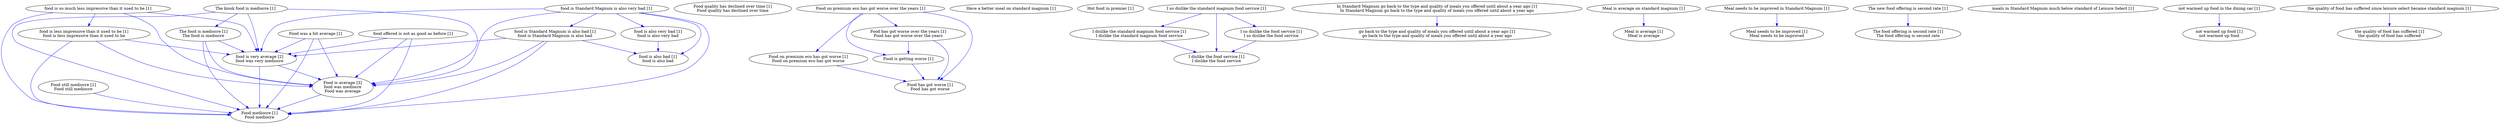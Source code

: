 digraph collapsedGraph {
"Food is average [3]\nfood was mediocre\nFood was average""food is very average [2]\nfood was very mediocre""Food still mediocre [1]\nFood still mediocre""Food mediocre [1]\nFood mediocre""Food quality has declined over time [1]\nFood quality has declined over time""Food is getting worse [1]""Food on premium eco has got worse over the years [1]""Food on premium eco has got worse [1]\nFood on premium eco has got worse""Food has got worse [1]\nFood has got worse""Food has got worse over the years [1]\nFood has got worse over the years""Food was a bit average [1]""Have a better meal on standard magnum [1]""Hot food in premier [1]""I so dislike the standard magnum food service [1]""I dislike the standard magnum food service [1]\nI dislike the standard magnum food service""I dislike the food service [1]\nI dislike the food service""I so dislike the food service [1]\nI so dislike the food service""In Standard Magnum go back to the type and quality of meals you offered until about a year ago [1]\nIn Standard Magnum go back to the type and quality of meals you offered until about a year ago""go back to the type and quality of meals you offered until about a year ago [1]\ngo back to the type and quality of meals you offered until about a year ago""Meal is average on standard magnum [1]""Meal is average [1]\nMeal is average""Meal needs to be improved in Standard Magnum [1]""Meal needs to be improved [1]\nMeal needs to be improved""The kiosk food is mediocre [1]""The food is mediocre [1]\nThe food is mediocre""The new food offering is second rate [1]""The food offering is second rate [1]\nThe food offering is second rate""food is Standard Magnum is also very bad [1]""food is Standard Magnum is also bad [1]\nfood is Standard Magnum is also bad""food is also bad [1]\nfood is also bad""food is also very bad [1]\nfood is also very bad""food is so much less impressive than it used to be [1]""food is less impressive than it used to be [1]\nfood is less impressive than it used to be""food offered is not as good as before [1]""meals in Standard Magnum much below standard of Leisure Select [1]""not warmed up food in the dining car [1]""not warmed up food [1]\nnot warmed up food""the quality of food has suffered since leisure select became standard magnum [1]""the quality of food has suffered [1]\nthe quality of food has suffered""The food is mediocre [1]\nThe food is mediocre" -> "Food is average [3]\nfood was mediocre\nFood was average" [color=blue]
"food is Standard Magnum is also very bad [1]" -> "Food mediocre [1]\nFood mediocre" [color=blue]
"food is Standard Magnum is also bad [1]\nfood is Standard Magnum is also bad" -> "Food mediocre [1]\nFood mediocre" [color=blue]
"food is Standard Magnum is also bad [1]\nfood is Standard Magnum is also bad" -> "food is very average [2]\nfood was very mediocre" [color=blue]
"food is Standard Magnum is also bad [1]\nfood is Standard Magnum is also bad" -> "Food is average [3]\nfood was mediocre\nFood was average" [color=blue]
"food is so much less impressive than it used to be [1]" -> "Food is average [3]\nfood was mediocre\nFood was average" [color=blue]
"food is Standard Magnum is also very bad [1]" -> "Food is average [3]\nfood was mediocre\nFood was average" [color=blue]
"The food is mediocre [1]\nThe food is mediocre" -> "Food mediocre [1]\nFood mediocre" [color=blue]
"food is Standard Magnum is also very bad [1]" -> "food is very average [2]\nfood was very mediocre" [color=blue]
"food is so much less impressive than it used to be [1]" -> "Food mediocre [1]\nFood mediocre" [color=blue]
"food is very average [2]\nfood was very mediocre" -> "Food mediocre [1]\nFood mediocre" [color=blue]
"food is very average [2]\nfood was very mediocre" -> "Food is average [3]\nfood was mediocre\nFood was average" [color=blue]
"Food was a bit average [1]" -> "Food mediocre [1]\nFood mediocre" [color=blue]
"food offered is not as good as before [1]" -> "Food is average [3]\nfood was mediocre\nFood was average" [color=blue]
"Food was a bit average [1]" -> "Food is average [3]\nfood was mediocre\nFood was average" [color=blue]
"food offered is not as good as before [1]" -> "Food mediocre [1]\nFood mediocre" [color=blue]
"Food on premium eco has got worse over the years [1]" -> "Food is getting worse [1]" [color=blue]
"food is less impressive than it used to be [1]\nfood is less impressive than it used to be" -> "Food is average [3]\nfood was mediocre\nFood was average" [color=blue]
"food is so much less impressive than it used to be [1]" -> "food is very average [2]\nfood was very mediocre" [color=blue]
"Food is average [3]\nfood was mediocre\nFood was average" -> "Food mediocre [1]\nFood mediocre" [color=blue]
"food is less impressive than it used to be [1]\nfood is less impressive than it used to be" -> "Food mediocre [1]\nFood mediocre" [color=blue]
"The food is mediocre [1]\nThe food is mediocre" -> "food is very average [2]\nfood was very mediocre" [color=blue]
"Food was a bit average [1]" -> "food is very average [2]\nfood was very mediocre" [color=blue]
"Food is getting worse [1]" -> "Food has got worse [1]\nFood has got worse" [color=blue]
"food is less impressive than it used to be [1]\nfood is less impressive than it used to be" -> "food is very average [2]\nfood was very mediocre" [color=blue]
"The kiosk food is mediocre [1]" -> "Food is average [3]\nfood was mediocre\nFood was average" [color=blue]
"The kiosk food is mediocre [1]" -> "food is very average [2]\nfood was very mediocre" [color=blue]
"The kiosk food is mediocre [1]" -> "Food mediocre [1]\nFood mediocre" [color=blue]
"food offered is not as good as before [1]" -> "food is very average [2]\nfood was very mediocre" [color=blue]
"Food has got worse over the years [1]\nFood has got worse over the years" -> "Food is getting worse [1]" [color=blue]
"Food still mediocre [1]\nFood still mediocre" -> "Food mediocre [1]\nFood mediocre" [color=blue]
"Food on premium eco has got worse over the years [1]" -> "Food on premium eco has got worse [1]\nFood on premium eco has got worse" [color=blue]
"Food on premium eco has got worse [1]\nFood on premium eco has got worse" -> "Food has got worse [1]\nFood has got worse" [color=blue]
"Food on premium eco has got worse over the years [1]" -> "Food has got worse over the years [1]\nFood has got worse over the years" [color=blue]
"Food has got worse over the years [1]\nFood has got worse over the years" -> "Food has got worse [1]\nFood has got worse" [color=blue]
"Food on premium eco has got worse over the years [1]" -> "Food has got worse [1]\nFood has got worse" [color=blue]
"I so dislike the standard magnum food service [1]" -> "I dislike the standard magnum food service [1]\nI dislike the standard magnum food service" [color=blue]
"I dislike the standard magnum food service [1]\nI dislike the standard magnum food service" -> "I dislike the food service [1]\nI dislike the food service" [color=blue]
"I so dislike the standard magnum food service [1]" -> "I so dislike the food service [1]\nI so dislike the food service" [color=blue]
"I so dislike the food service [1]\nI so dislike the food service" -> "I dislike the food service [1]\nI dislike the food service" [color=blue]
"I so dislike the standard magnum food service [1]" -> "I dislike the food service [1]\nI dislike the food service" [color=blue]
"In Standard Magnum go back to the type and quality of meals you offered until about a year ago [1]\nIn Standard Magnum go back to the type and quality of meals you offered until about a year ago" -> "go back to the type and quality of meals you offered until about a year ago [1]\ngo back to the type and quality of meals you offered until about a year ago" [color=blue]
"Meal is average on standard magnum [1]" -> "Meal is average [1]\nMeal is average" [color=blue]
"Meal needs to be improved in Standard Magnum [1]" -> "Meal needs to be improved [1]\nMeal needs to be improved" [color=blue]
"The kiosk food is mediocre [1]" -> "The food is mediocre [1]\nThe food is mediocre" [color=blue]
"The new food offering is second rate [1]" -> "The food offering is second rate [1]\nThe food offering is second rate" [color=blue]
"food is Standard Magnum is also very bad [1]" -> "food is Standard Magnum is also bad [1]\nfood is Standard Magnum is also bad" [color=blue]
"food is Standard Magnum is also bad [1]\nfood is Standard Magnum is also bad" -> "food is also bad [1]\nfood is also bad" [color=blue]
"food is Standard Magnum is also very bad [1]" -> "food is also very bad [1]\nfood is also very bad" [color=blue]
"food is also very bad [1]\nfood is also very bad" -> "food is also bad [1]\nfood is also bad" [color=blue]
"food is Standard Magnum is also very bad [1]" -> "food is also bad [1]\nfood is also bad" [color=blue]
"food is so much less impressive than it used to be [1]" -> "food is less impressive than it used to be [1]\nfood is less impressive than it used to be" [color=blue]
"not warmed up food in the dining car [1]" -> "not warmed up food [1]\nnot warmed up food" [color=blue]
"the quality of food has suffered since leisure select became standard magnum [1]" -> "the quality of food has suffered [1]\nthe quality of food has suffered" [color=blue]
}